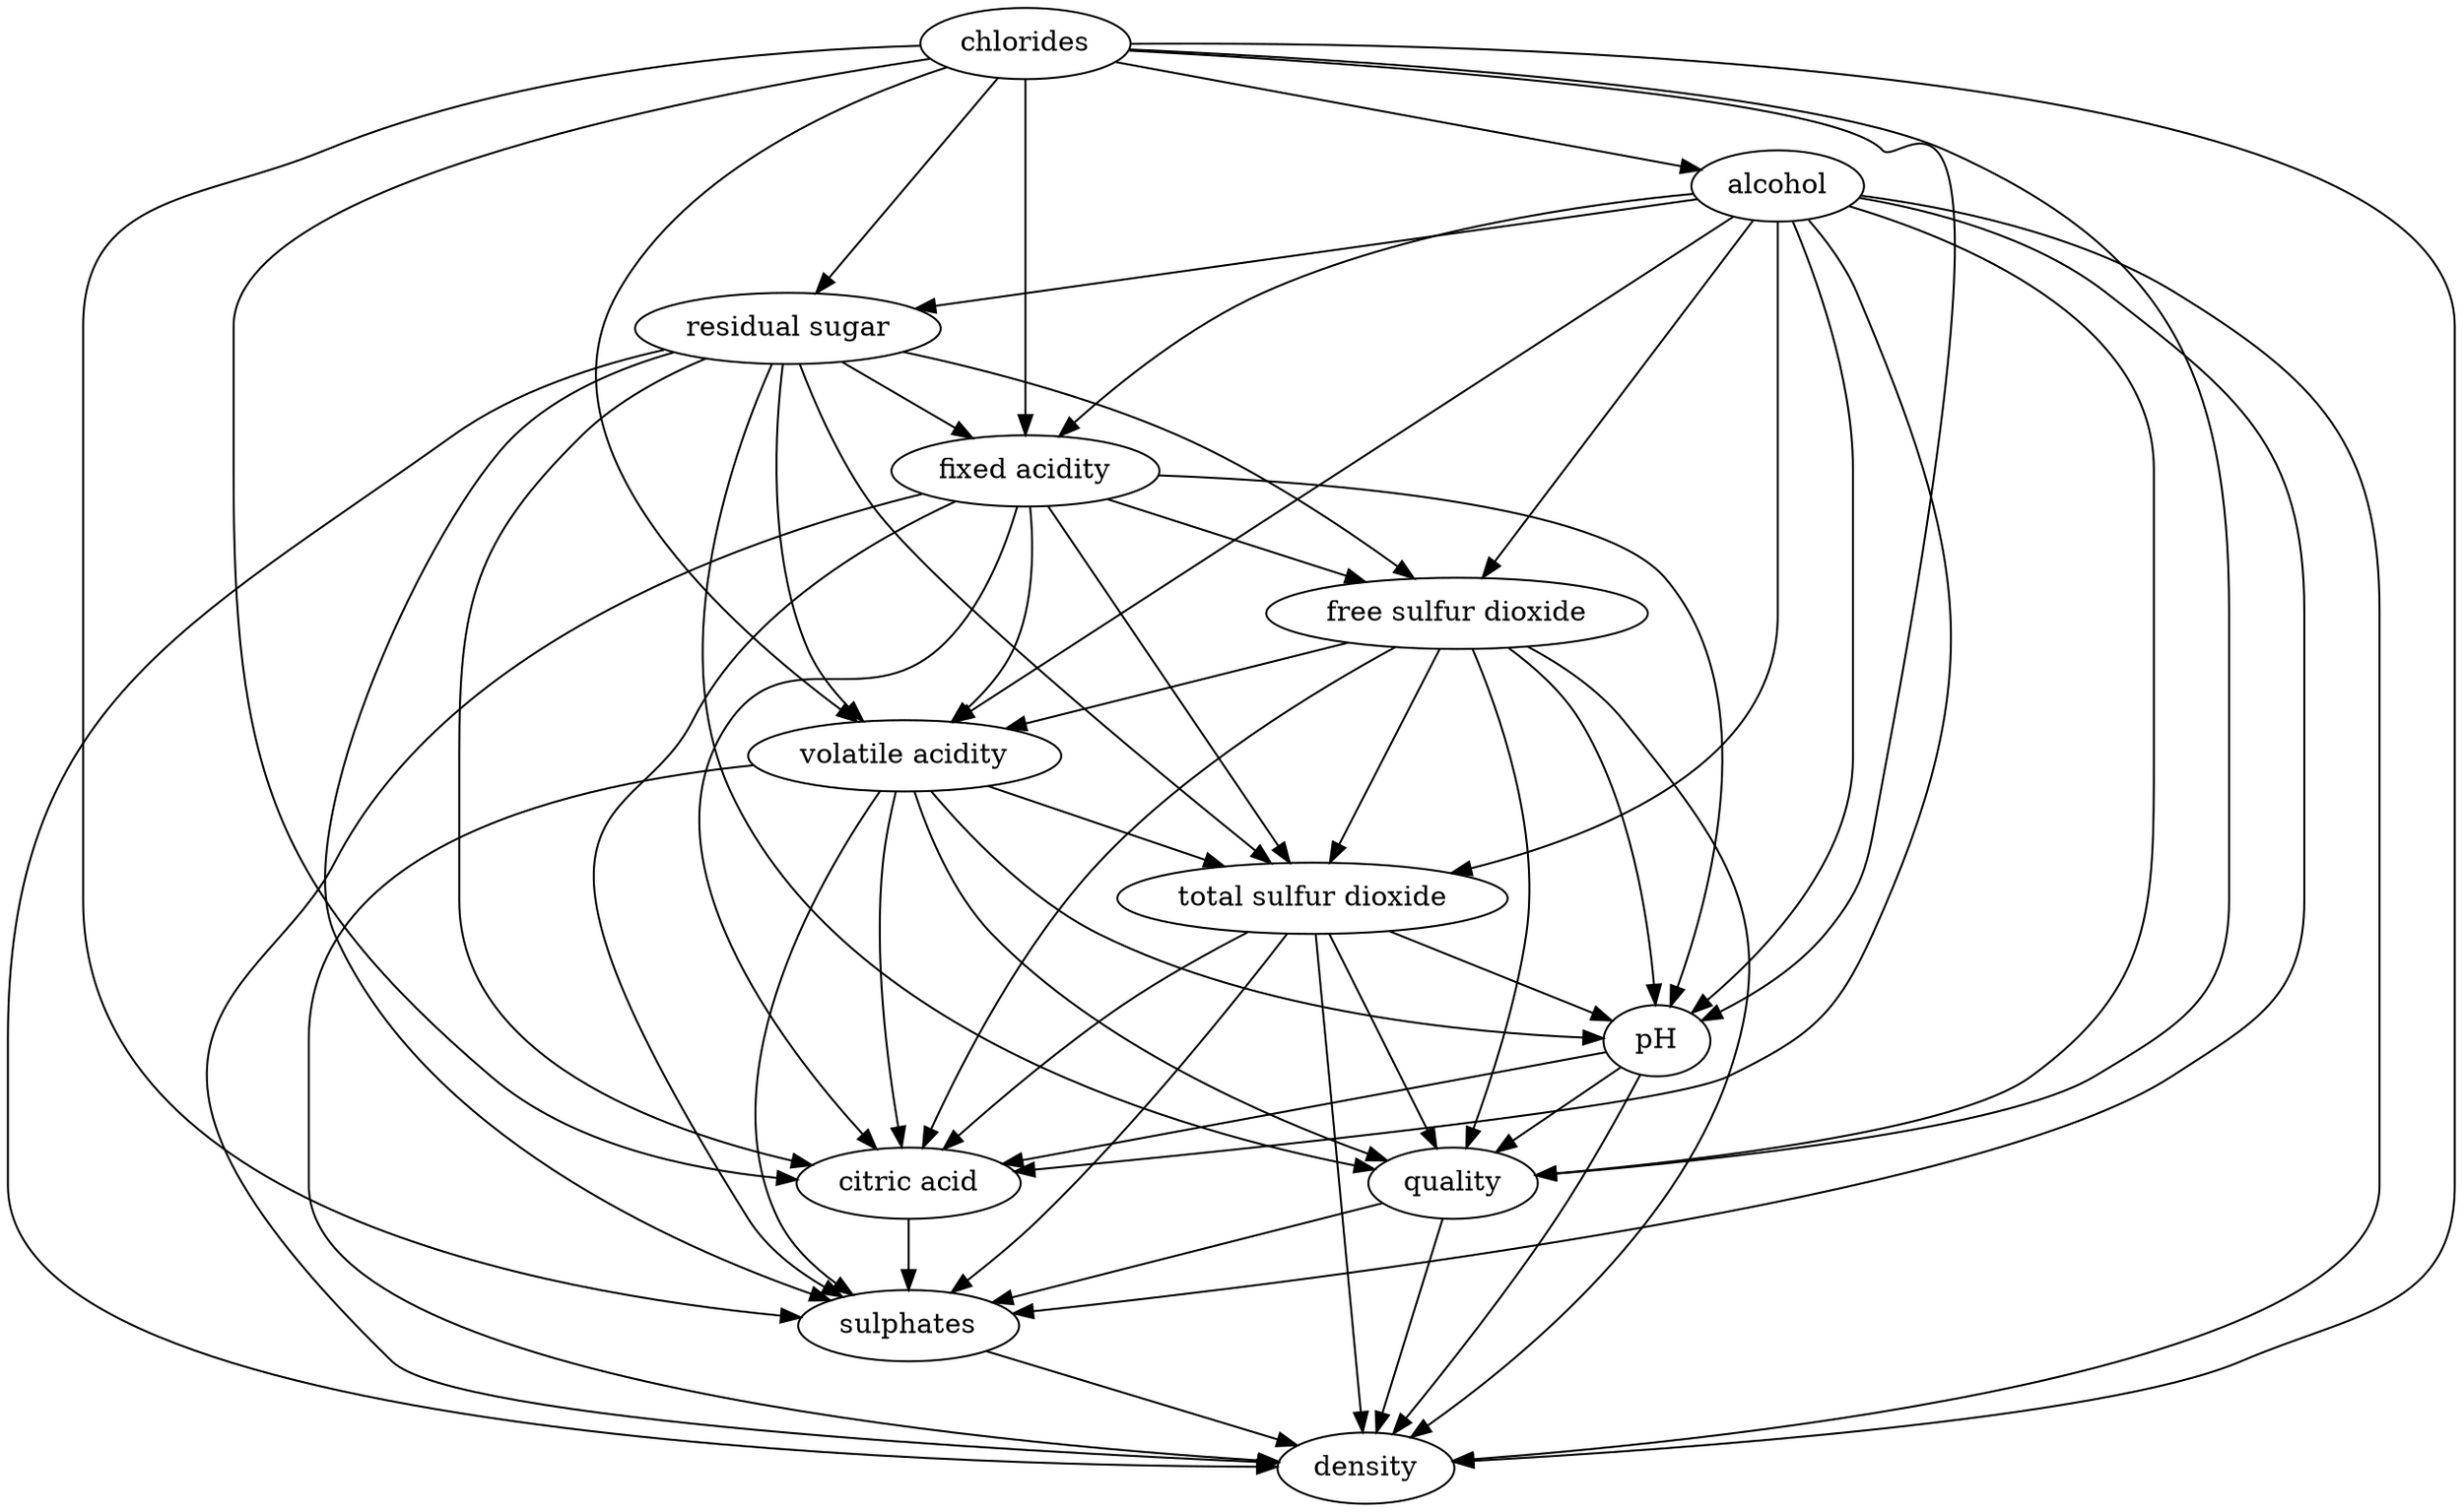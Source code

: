 strict digraph {
	0 [label="fixed acidity"]
	1 [label="volatile acidity"]
	2 [label="citric acid"]
	3 [label="residual sugar"]
	4 [label="chlorides"]
	5 [label="free sulfur dioxide"]
	6 [label="total sulfur dioxide"]
	7 [label="density"]
	8 [label="pH"]
	9 [label="sulphates"]
	10 [label="alcohol"]
	11 [label="quality"]
	0 -> 1
	0 -> 2
	0 -> 5
	0 -> 6
	0 -> 7
	0 -> 8
	0 -> 9
	1 -> 2
	1 -> 6
	1 -> 7
	1 -> 8
	1 -> 9
	1 -> 11
	2 -> 9
	3 -> 0
	3 -> 1
	3 -> 2
	3 -> 5
	3 -> 6
	3 -> 7
	3 -> 9
	3 -> 11
	4 -> 0
	4 -> 1
	4 -> 2
	4 -> 3
	4 -> 7
	4 -> 8
	4 -> 9
	4 -> 10
	4 -> 11
	5 -> 1
	5 -> 2
	5 -> 6
	5 -> 7
	5 -> 8
	5 -> 11
	6 -> 2
	6 -> 7
	6 -> 8
	6 -> 9
	6 -> 11
	8 -> 2
	8 -> 7
	8 -> 11
	9 -> 7
	10 -> 0
	10 -> 1
	10 -> 2
	10 -> 3
	10 -> 5
	10 -> 6
	10 -> 7
	10 -> 8
	10 -> 9
	10 -> 11
	11 -> 7
	11 -> 9
}